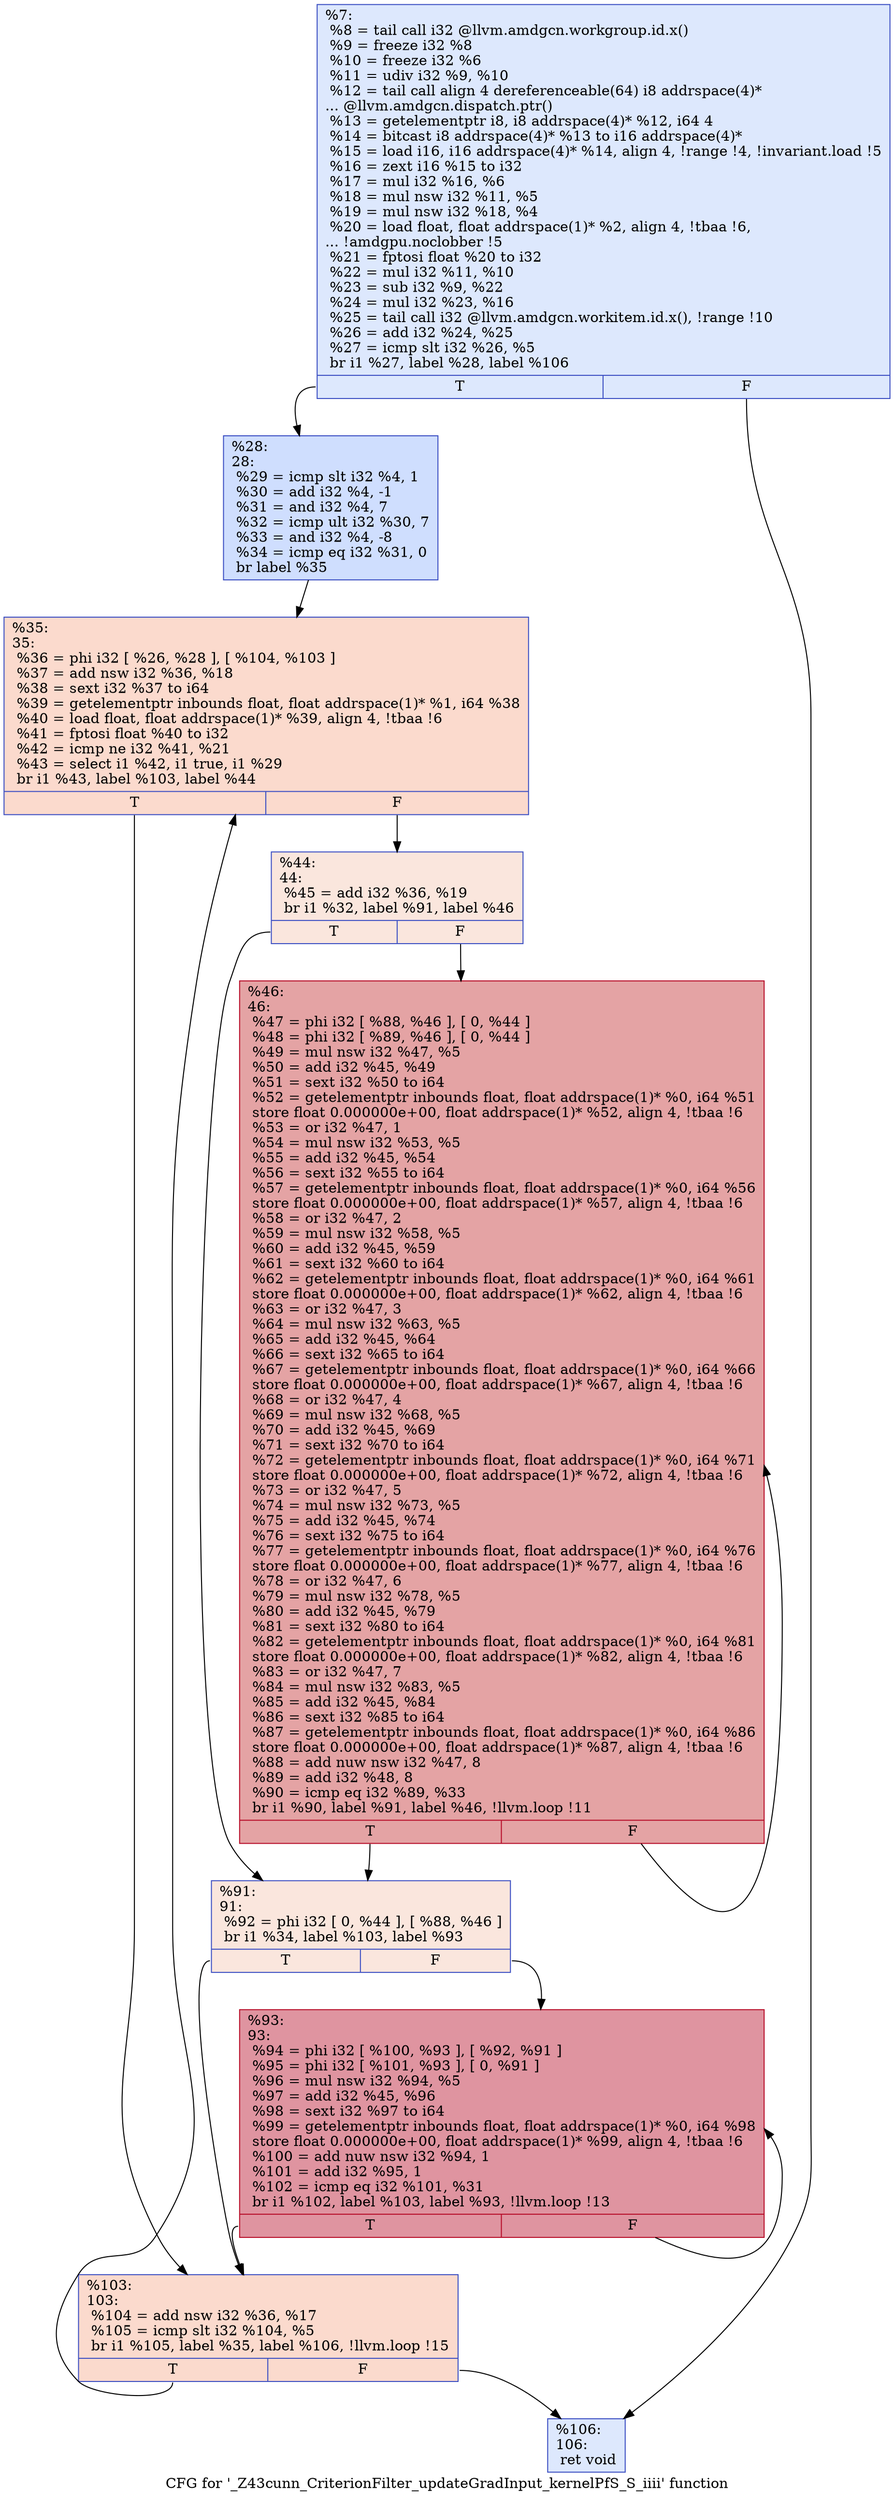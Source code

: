 digraph "CFG for '_Z43cunn_CriterionFilter_updateGradInput_kernelPfS_S_iiii' function" {
	label="CFG for '_Z43cunn_CriterionFilter_updateGradInput_kernelPfS_S_iiii' function";

	Node0x619b160 [shape=record,color="#3d50c3ff", style=filled, fillcolor="#b2ccfb70",label="{%7:\l  %8 = tail call i32 @llvm.amdgcn.workgroup.id.x()\l  %9 = freeze i32 %8\l  %10 = freeze i32 %6\l  %11 = udiv i32 %9, %10\l  %12 = tail call align 4 dereferenceable(64) i8 addrspace(4)*\l... @llvm.amdgcn.dispatch.ptr()\l  %13 = getelementptr i8, i8 addrspace(4)* %12, i64 4\l  %14 = bitcast i8 addrspace(4)* %13 to i16 addrspace(4)*\l  %15 = load i16, i16 addrspace(4)* %14, align 4, !range !4, !invariant.load !5\l  %16 = zext i16 %15 to i32\l  %17 = mul i32 %16, %6\l  %18 = mul nsw i32 %11, %5\l  %19 = mul nsw i32 %18, %4\l  %20 = load float, float addrspace(1)* %2, align 4, !tbaa !6,\l... !amdgpu.noclobber !5\l  %21 = fptosi float %20 to i32\l  %22 = mul i32 %11, %10\l  %23 = sub i32 %9, %22\l  %24 = mul i32 %23, %16\l  %25 = tail call i32 @llvm.amdgcn.workitem.id.x(), !range !10\l  %26 = add i32 %24, %25\l  %27 = icmp slt i32 %26, %5\l  br i1 %27, label %28, label %106\l|{<s0>T|<s1>F}}"];
	Node0x619b160:s0 -> Node0x619dd50;
	Node0x619b160:s1 -> Node0x619dde0;
	Node0x619dd50 [shape=record,color="#3d50c3ff", style=filled, fillcolor="#93b5fe70",label="{%28:\l28:                                               \l  %29 = icmp slt i32 %4, 1\l  %30 = add i32 %4, -1\l  %31 = and i32 %4, 7\l  %32 = icmp ult i32 %30, 7\l  %33 = and i32 %4, -8\l  %34 = icmp eq i32 %31, 0\l  br label %35\l}"];
	Node0x619dd50 -> Node0x619e460;
	Node0x619e460 [shape=record,color="#3d50c3ff", style=filled, fillcolor="#f7ac8e70",label="{%35:\l35:                                               \l  %36 = phi i32 [ %26, %28 ], [ %104, %103 ]\l  %37 = add nsw i32 %36, %18\l  %38 = sext i32 %37 to i64\l  %39 = getelementptr inbounds float, float addrspace(1)* %1, i64 %38\l  %40 = load float, float addrspace(1)* %39, align 4, !tbaa !6\l  %41 = fptosi float %40 to i32\l  %42 = icmp ne i32 %41, %21\l  %43 = select i1 %42, i1 true, i1 %29\l  br i1 %43, label %103, label %44\l|{<s0>T|<s1>F}}"];
	Node0x619e460:s0 -> Node0x619e550;
	Node0x619e460:s1 -> Node0x619f090;
	Node0x619f090 [shape=record,color="#3d50c3ff", style=filled, fillcolor="#f3c7b170",label="{%44:\l44:                                               \l  %45 = add i32 %36, %19\l  br i1 %32, label %91, label %46\l|{<s0>T|<s1>F}}"];
	Node0x619f090:s0 -> Node0x619f260;
	Node0x619f090:s1 -> Node0x619f2b0;
	Node0x619f2b0 [shape=record,color="#b70d28ff", style=filled, fillcolor="#c32e3170",label="{%46:\l46:                                               \l  %47 = phi i32 [ %88, %46 ], [ 0, %44 ]\l  %48 = phi i32 [ %89, %46 ], [ 0, %44 ]\l  %49 = mul nsw i32 %47, %5\l  %50 = add i32 %45, %49\l  %51 = sext i32 %50 to i64\l  %52 = getelementptr inbounds float, float addrspace(1)* %0, i64 %51\l  store float 0.000000e+00, float addrspace(1)* %52, align 4, !tbaa !6\l  %53 = or i32 %47, 1\l  %54 = mul nsw i32 %53, %5\l  %55 = add i32 %45, %54\l  %56 = sext i32 %55 to i64\l  %57 = getelementptr inbounds float, float addrspace(1)* %0, i64 %56\l  store float 0.000000e+00, float addrspace(1)* %57, align 4, !tbaa !6\l  %58 = or i32 %47, 2\l  %59 = mul nsw i32 %58, %5\l  %60 = add i32 %45, %59\l  %61 = sext i32 %60 to i64\l  %62 = getelementptr inbounds float, float addrspace(1)* %0, i64 %61\l  store float 0.000000e+00, float addrspace(1)* %62, align 4, !tbaa !6\l  %63 = or i32 %47, 3\l  %64 = mul nsw i32 %63, %5\l  %65 = add i32 %45, %64\l  %66 = sext i32 %65 to i64\l  %67 = getelementptr inbounds float, float addrspace(1)* %0, i64 %66\l  store float 0.000000e+00, float addrspace(1)* %67, align 4, !tbaa !6\l  %68 = or i32 %47, 4\l  %69 = mul nsw i32 %68, %5\l  %70 = add i32 %45, %69\l  %71 = sext i32 %70 to i64\l  %72 = getelementptr inbounds float, float addrspace(1)* %0, i64 %71\l  store float 0.000000e+00, float addrspace(1)* %72, align 4, !tbaa !6\l  %73 = or i32 %47, 5\l  %74 = mul nsw i32 %73, %5\l  %75 = add i32 %45, %74\l  %76 = sext i32 %75 to i64\l  %77 = getelementptr inbounds float, float addrspace(1)* %0, i64 %76\l  store float 0.000000e+00, float addrspace(1)* %77, align 4, !tbaa !6\l  %78 = or i32 %47, 6\l  %79 = mul nsw i32 %78, %5\l  %80 = add i32 %45, %79\l  %81 = sext i32 %80 to i64\l  %82 = getelementptr inbounds float, float addrspace(1)* %0, i64 %81\l  store float 0.000000e+00, float addrspace(1)* %82, align 4, !tbaa !6\l  %83 = or i32 %47, 7\l  %84 = mul nsw i32 %83, %5\l  %85 = add i32 %45, %84\l  %86 = sext i32 %85 to i64\l  %87 = getelementptr inbounds float, float addrspace(1)* %0, i64 %86\l  store float 0.000000e+00, float addrspace(1)* %87, align 4, !tbaa !6\l  %88 = add nuw nsw i32 %47, 8\l  %89 = add i32 %48, 8\l  %90 = icmp eq i32 %89, %33\l  br i1 %90, label %91, label %46, !llvm.loop !11\l|{<s0>T|<s1>F}}"];
	Node0x619f2b0:s0 -> Node0x619f260;
	Node0x619f2b0:s1 -> Node0x619f2b0;
	Node0x619f260 [shape=record,color="#3d50c3ff", style=filled, fillcolor="#f3c7b170",label="{%91:\l91:                                               \l  %92 = phi i32 [ 0, %44 ], [ %88, %46 ]\l  br i1 %34, label %103, label %93\l|{<s0>T|<s1>F}}"];
	Node0x619f260:s0 -> Node0x619e550;
	Node0x619f260:s1 -> Node0x61a2120;
	Node0x61a2120 [shape=record,color="#b70d28ff", style=filled, fillcolor="#b70d2870",label="{%93:\l93:                                               \l  %94 = phi i32 [ %100, %93 ], [ %92, %91 ]\l  %95 = phi i32 [ %101, %93 ], [ 0, %91 ]\l  %96 = mul nsw i32 %94, %5\l  %97 = add i32 %45, %96\l  %98 = sext i32 %97 to i64\l  %99 = getelementptr inbounds float, float addrspace(1)* %0, i64 %98\l  store float 0.000000e+00, float addrspace(1)* %99, align 4, !tbaa !6\l  %100 = add nuw nsw i32 %94, 1\l  %101 = add i32 %95, 1\l  %102 = icmp eq i32 %101, %31\l  br i1 %102, label %103, label %93, !llvm.loop !13\l|{<s0>T|<s1>F}}"];
	Node0x61a2120:s0 -> Node0x619e550;
	Node0x61a2120:s1 -> Node0x61a2120;
	Node0x619e550 [shape=record,color="#3d50c3ff", style=filled, fillcolor="#f7ac8e70",label="{%103:\l103:                                              \l  %104 = add nsw i32 %36, %17\l  %105 = icmp slt i32 %104, %5\l  br i1 %105, label %35, label %106, !llvm.loop !15\l|{<s0>T|<s1>F}}"];
	Node0x619e550:s0 -> Node0x619e460;
	Node0x619e550:s1 -> Node0x619dde0;
	Node0x619dde0 [shape=record,color="#3d50c3ff", style=filled, fillcolor="#b2ccfb70",label="{%106:\l106:                                              \l  ret void\l}"];
}
